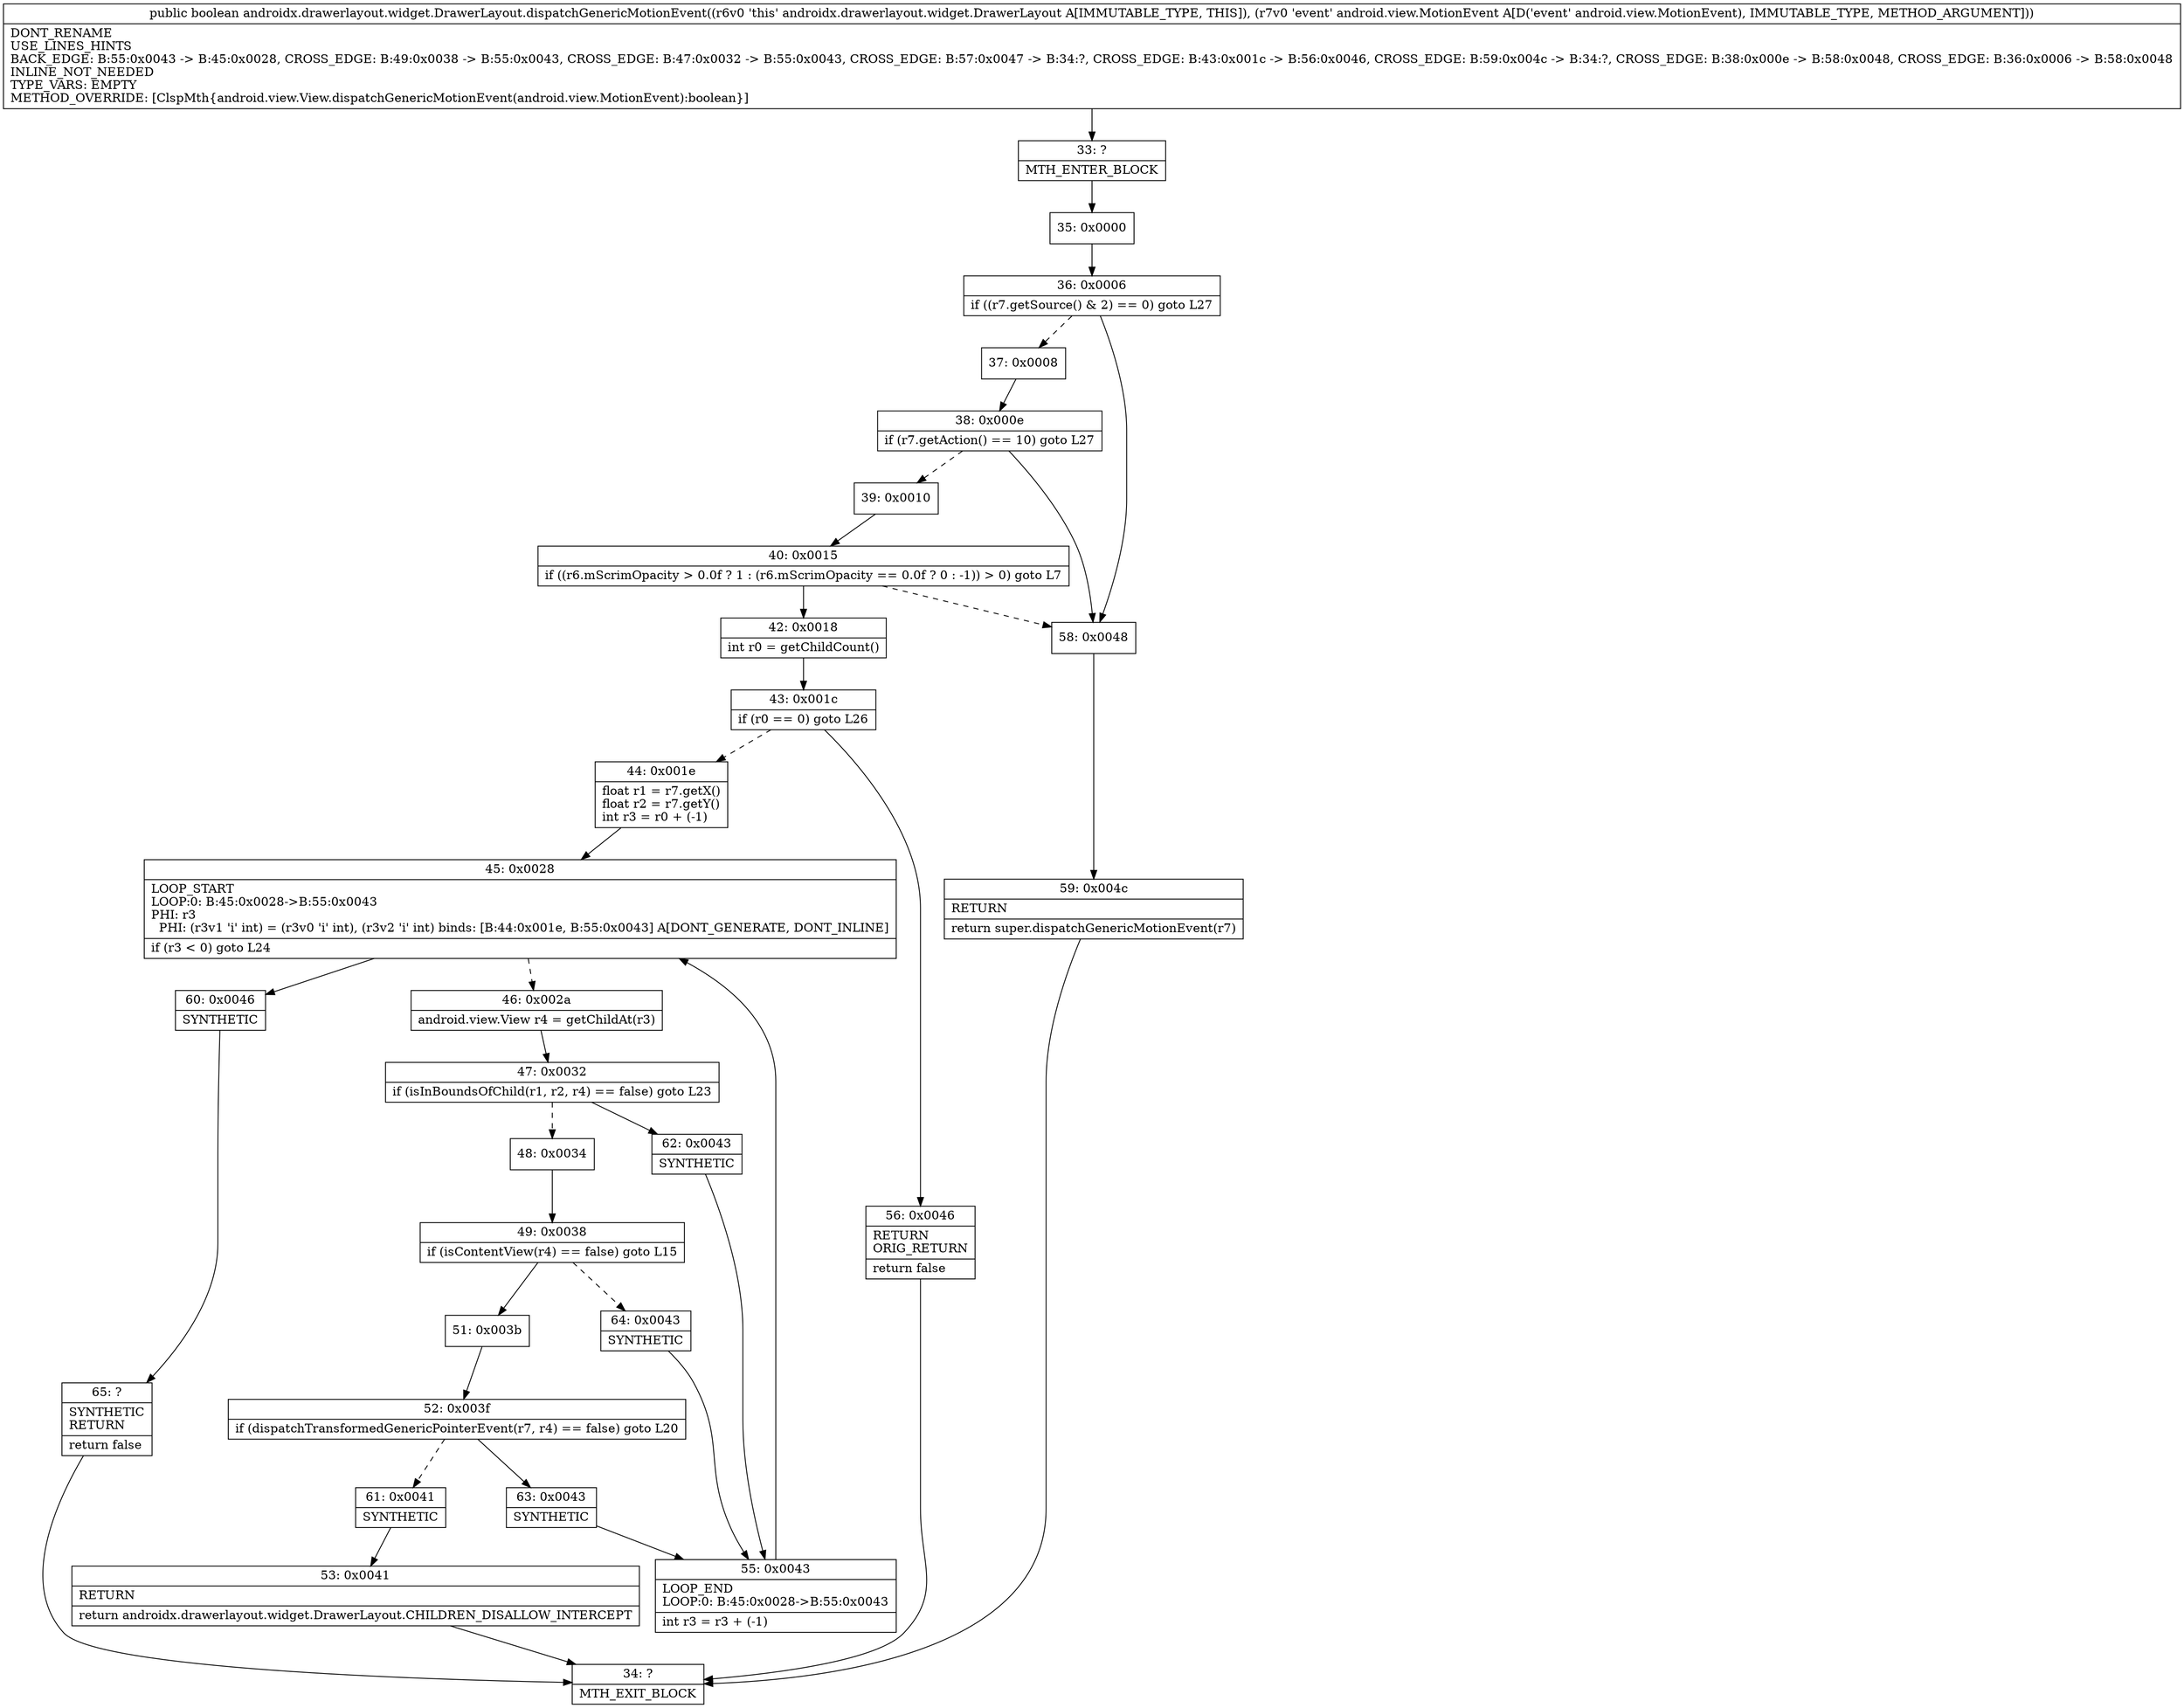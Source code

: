 digraph "CFG forandroidx.drawerlayout.widget.DrawerLayout.dispatchGenericMotionEvent(Landroid\/view\/MotionEvent;)Z" {
Node_33 [shape=record,label="{33\:\ ?|MTH_ENTER_BLOCK\l}"];
Node_35 [shape=record,label="{35\:\ 0x0000}"];
Node_36 [shape=record,label="{36\:\ 0x0006|if ((r7.getSource() & 2) == 0) goto L27\l}"];
Node_37 [shape=record,label="{37\:\ 0x0008}"];
Node_38 [shape=record,label="{38\:\ 0x000e|if (r7.getAction() == 10) goto L27\l}"];
Node_39 [shape=record,label="{39\:\ 0x0010}"];
Node_40 [shape=record,label="{40\:\ 0x0015|if ((r6.mScrimOpacity \> 0.0f ? 1 : (r6.mScrimOpacity == 0.0f ? 0 : \-1)) \> 0) goto L7\l}"];
Node_42 [shape=record,label="{42\:\ 0x0018|int r0 = getChildCount()\l}"];
Node_43 [shape=record,label="{43\:\ 0x001c|if (r0 == 0) goto L26\l}"];
Node_44 [shape=record,label="{44\:\ 0x001e|float r1 = r7.getX()\lfloat r2 = r7.getY()\lint r3 = r0 + (\-1)\l}"];
Node_45 [shape=record,label="{45\:\ 0x0028|LOOP_START\lLOOP:0: B:45:0x0028\-\>B:55:0x0043\lPHI: r3 \l  PHI: (r3v1 'i' int) = (r3v0 'i' int), (r3v2 'i' int) binds: [B:44:0x001e, B:55:0x0043] A[DONT_GENERATE, DONT_INLINE]\l|if (r3 \< 0) goto L24\l}"];
Node_46 [shape=record,label="{46\:\ 0x002a|android.view.View r4 = getChildAt(r3)\l}"];
Node_47 [shape=record,label="{47\:\ 0x0032|if (isInBoundsOfChild(r1, r2, r4) == false) goto L23\l}"];
Node_48 [shape=record,label="{48\:\ 0x0034}"];
Node_49 [shape=record,label="{49\:\ 0x0038|if (isContentView(r4) == false) goto L15\l}"];
Node_51 [shape=record,label="{51\:\ 0x003b}"];
Node_52 [shape=record,label="{52\:\ 0x003f|if (dispatchTransformedGenericPointerEvent(r7, r4) == false) goto L20\l}"];
Node_61 [shape=record,label="{61\:\ 0x0041|SYNTHETIC\l}"];
Node_53 [shape=record,label="{53\:\ 0x0041|RETURN\l|return androidx.drawerlayout.widget.DrawerLayout.CHILDREN_DISALLOW_INTERCEPT\l}"];
Node_34 [shape=record,label="{34\:\ ?|MTH_EXIT_BLOCK\l}"];
Node_63 [shape=record,label="{63\:\ 0x0043|SYNTHETIC\l}"];
Node_55 [shape=record,label="{55\:\ 0x0043|LOOP_END\lLOOP:0: B:45:0x0028\-\>B:55:0x0043\l|int r3 = r3 + (\-1)\l}"];
Node_64 [shape=record,label="{64\:\ 0x0043|SYNTHETIC\l}"];
Node_62 [shape=record,label="{62\:\ 0x0043|SYNTHETIC\l}"];
Node_60 [shape=record,label="{60\:\ 0x0046|SYNTHETIC\l}"];
Node_65 [shape=record,label="{65\:\ ?|SYNTHETIC\lRETURN\l|return false\l}"];
Node_56 [shape=record,label="{56\:\ 0x0046|RETURN\lORIG_RETURN\l|return false\l}"];
Node_58 [shape=record,label="{58\:\ 0x0048}"];
Node_59 [shape=record,label="{59\:\ 0x004c|RETURN\l|return super.dispatchGenericMotionEvent(r7)\l}"];
MethodNode[shape=record,label="{public boolean androidx.drawerlayout.widget.DrawerLayout.dispatchGenericMotionEvent((r6v0 'this' androidx.drawerlayout.widget.DrawerLayout A[IMMUTABLE_TYPE, THIS]), (r7v0 'event' android.view.MotionEvent A[D('event' android.view.MotionEvent), IMMUTABLE_TYPE, METHOD_ARGUMENT]))  | DONT_RENAME\lUSE_LINES_HINTS\lBACK_EDGE: B:55:0x0043 \-\> B:45:0x0028, CROSS_EDGE: B:49:0x0038 \-\> B:55:0x0043, CROSS_EDGE: B:47:0x0032 \-\> B:55:0x0043, CROSS_EDGE: B:57:0x0047 \-\> B:34:?, CROSS_EDGE: B:43:0x001c \-\> B:56:0x0046, CROSS_EDGE: B:59:0x004c \-\> B:34:?, CROSS_EDGE: B:38:0x000e \-\> B:58:0x0048, CROSS_EDGE: B:36:0x0006 \-\> B:58:0x0048\lINLINE_NOT_NEEDED\lTYPE_VARS: EMPTY\lMETHOD_OVERRIDE: [ClspMth\{android.view.View.dispatchGenericMotionEvent(android.view.MotionEvent):boolean\}]\l}"];
MethodNode -> Node_33;Node_33 -> Node_35;
Node_35 -> Node_36;
Node_36 -> Node_37[style=dashed];
Node_36 -> Node_58;
Node_37 -> Node_38;
Node_38 -> Node_39[style=dashed];
Node_38 -> Node_58;
Node_39 -> Node_40;
Node_40 -> Node_42;
Node_40 -> Node_58[style=dashed];
Node_42 -> Node_43;
Node_43 -> Node_44[style=dashed];
Node_43 -> Node_56;
Node_44 -> Node_45;
Node_45 -> Node_46[style=dashed];
Node_45 -> Node_60;
Node_46 -> Node_47;
Node_47 -> Node_48[style=dashed];
Node_47 -> Node_62;
Node_48 -> Node_49;
Node_49 -> Node_51;
Node_49 -> Node_64[style=dashed];
Node_51 -> Node_52;
Node_52 -> Node_61[style=dashed];
Node_52 -> Node_63;
Node_61 -> Node_53;
Node_53 -> Node_34;
Node_63 -> Node_55;
Node_55 -> Node_45;
Node_64 -> Node_55;
Node_62 -> Node_55;
Node_60 -> Node_65;
Node_65 -> Node_34;
Node_56 -> Node_34;
Node_58 -> Node_59;
Node_59 -> Node_34;
}

